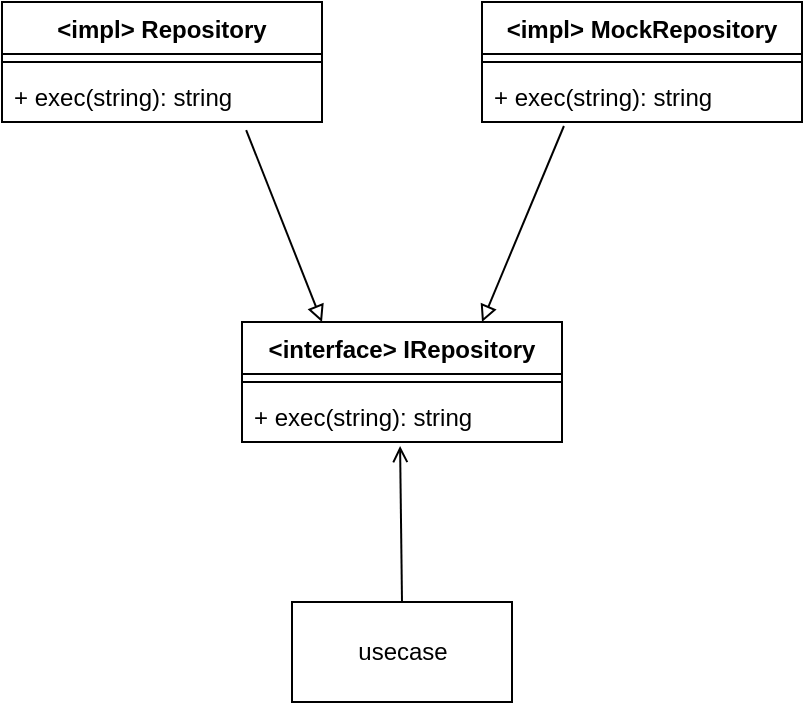 <mxfile>
    <diagram id="i4pNanTPGU8ui4y3ABLw" name="ページ1">
        <mxGraphModel dx="625" dy="471" grid="1" gridSize="10" guides="1" tooltips="1" connect="1" arrows="1" fold="1" page="1" pageScale="1" pageWidth="827" pageHeight="1169" math="0" shadow="0">
            <root>
                <mxCell id="0"/>
                <mxCell id="1" parent="0"/>
                <mxCell id="6" value="&lt;interface&gt; IRepository" style="swimlane;fontStyle=1;align=center;verticalAlign=top;childLayout=stackLayout;horizontal=1;startSize=26;horizontalStack=0;resizeParent=1;resizeParentMax=0;resizeLast=0;collapsible=1;marginBottom=0;" vertex="1" parent="1">
                    <mxGeometry x="320" y="200" width="160" height="60" as="geometry"/>
                </mxCell>
                <mxCell id="8" value="" style="line;strokeWidth=1;fillColor=none;align=left;verticalAlign=middle;spacingTop=-1;spacingLeft=3;spacingRight=3;rotatable=0;labelPosition=right;points=[];portConstraint=eastwest;" vertex="1" parent="6">
                    <mxGeometry y="26" width="160" height="8" as="geometry"/>
                </mxCell>
                <mxCell id="9" value="+ exec(string): string" style="text;strokeColor=none;fillColor=none;align=left;verticalAlign=top;spacingLeft=4;spacingRight=4;overflow=hidden;rotatable=0;points=[[0,0.5],[1,0.5]];portConstraint=eastwest;" vertex="1" parent="6">
                    <mxGeometry y="34" width="160" height="26" as="geometry"/>
                </mxCell>
                <mxCell id="11" value="&lt;impl&gt; MockRepository" style="swimlane;fontStyle=1;align=center;verticalAlign=top;childLayout=stackLayout;horizontal=1;startSize=26;horizontalStack=0;resizeParent=1;resizeParentMax=0;resizeLast=0;collapsible=1;marginBottom=0;" vertex="1" parent="1">
                    <mxGeometry x="440" y="40" width="160" height="60" as="geometry"/>
                </mxCell>
                <mxCell id="12" value="" style="line;strokeWidth=1;fillColor=none;align=left;verticalAlign=middle;spacingTop=-1;spacingLeft=3;spacingRight=3;rotatable=0;labelPosition=right;points=[];portConstraint=eastwest;" vertex="1" parent="11">
                    <mxGeometry y="26" width="160" height="8" as="geometry"/>
                </mxCell>
                <mxCell id="13" value="+ exec(string): string" style="text;strokeColor=none;fillColor=none;align=left;verticalAlign=top;spacingLeft=4;spacingRight=4;overflow=hidden;rotatable=0;points=[[0,0.5],[1,0.5]];portConstraint=eastwest;" vertex="1" parent="11">
                    <mxGeometry y="34" width="160" height="26" as="geometry"/>
                </mxCell>
                <mxCell id="15" value="&lt;impl&gt; Repository" style="swimlane;fontStyle=1;align=center;verticalAlign=top;childLayout=stackLayout;horizontal=1;startSize=26;horizontalStack=0;resizeParent=1;resizeParentMax=0;resizeLast=0;collapsible=1;marginBottom=0;" vertex="1" parent="1">
                    <mxGeometry x="200" y="40" width="160" height="60" as="geometry"/>
                </mxCell>
                <mxCell id="16" value="" style="line;strokeWidth=1;fillColor=none;align=left;verticalAlign=middle;spacingTop=-1;spacingLeft=3;spacingRight=3;rotatable=0;labelPosition=right;points=[];portConstraint=eastwest;" vertex="1" parent="15">
                    <mxGeometry y="26" width="160" height="8" as="geometry"/>
                </mxCell>
                <mxCell id="17" value="+ exec(string): string" style="text;strokeColor=none;fillColor=none;align=left;verticalAlign=top;spacingLeft=4;spacingRight=4;overflow=hidden;rotatable=0;points=[[0,0.5],[1,0.5]];portConstraint=eastwest;" vertex="1" parent="15">
                    <mxGeometry y="34" width="160" height="26" as="geometry"/>
                </mxCell>
                <mxCell id="22" style="edgeStyle=none;rounded=0;orthogonalLoop=1;jettySize=auto;html=1;exitX=0.5;exitY=0;exitDx=0;exitDy=0;entryX=0.494;entryY=1.077;entryDx=0;entryDy=0;entryPerimeter=0;endArrow=open;endFill=0;" edge="1" parent="1" source="19" target="9">
                    <mxGeometry relative="1" as="geometry">
                        <mxPoint x="400" y="290.004" as="targetPoint"/>
                    </mxGeometry>
                </mxCell>
                <mxCell id="19" value="usecase" style="html=1;" vertex="1" parent="1">
                    <mxGeometry x="345" y="340" width="110" height="50" as="geometry"/>
                </mxCell>
                <mxCell id="20" style="rounded=0;orthogonalLoop=1;jettySize=auto;html=1;exitX=0.763;exitY=1.154;exitDx=0;exitDy=0;entryX=0.25;entryY=0;entryDx=0;entryDy=0;endArrow=block;endFill=0;exitPerimeter=0;" edge="1" parent="1" source="17" target="6">
                    <mxGeometry relative="1" as="geometry">
                        <mxPoint x="360" y="113" as="sourcePoint"/>
                    </mxGeometry>
                </mxCell>
                <mxCell id="21" style="edgeStyle=none;rounded=0;orthogonalLoop=1;jettySize=auto;html=1;exitX=0.256;exitY=1.077;exitDx=0;exitDy=0;entryX=0.75;entryY=0;entryDx=0;entryDy=0;endArrow=block;endFill=0;exitPerimeter=0;" edge="1" parent="1" source="13" target="6">
                    <mxGeometry relative="1" as="geometry">
                        <mxPoint x="440" y="113" as="sourcePoint"/>
                    </mxGeometry>
                </mxCell>
            </root>
        </mxGraphModel>
    </diagram>
</mxfile>